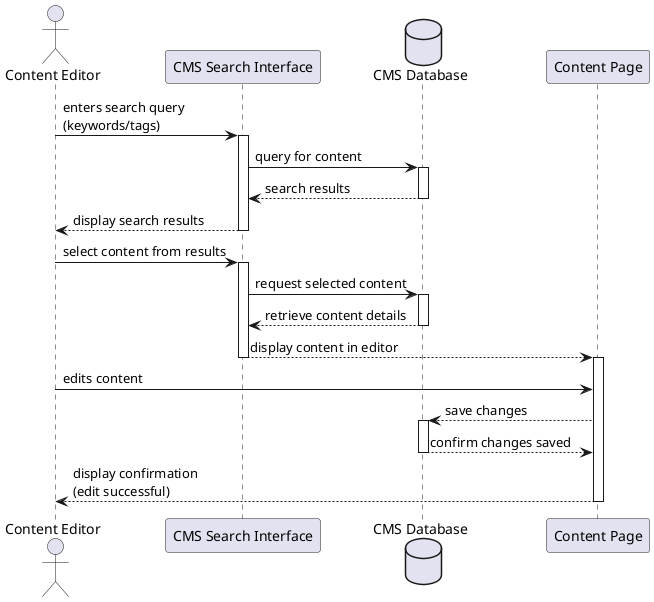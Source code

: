 @startuml
actor ContentEditor as "Content Editor"
participant SearchInterface as "CMS Search Interface"
database CMSDatabase as "CMS Database"
participant ContentPage as "Content Page"

ContentEditor -> SearchInterface : enters search query\n(keywords/tags)
activate SearchInterface

SearchInterface -> CMSDatabase : query for content
activate CMSDatabase

CMSDatabase --> SearchInterface : search results
deactivate CMSDatabase

SearchInterface --> ContentEditor : display search results
deactivate SearchInterface

ContentEditor -> SearchInterface : select content from results
activate SearchInterface

SearchInterface -> CMSDatabase : request selected content
activate CMSDatabase

CMSDatabase --> SearchInterface : retrieve content details
deactivate CMSDatabase

SearchInterface --> ContentPage : display content in editor
deactivate SearchInterface
activate ContentPage

ContentEditor -> ContentPage : edits content
ContentPage --> CMSDatabase : save changes
activate CMSDatabase

CMSDatabase --> ContentPage : confirm changes saved
deactivate CMSDatabase

ContentEditor <-- ContentPage : display confirmation\n(edit successful)
deactivate ContentPage

@enduml